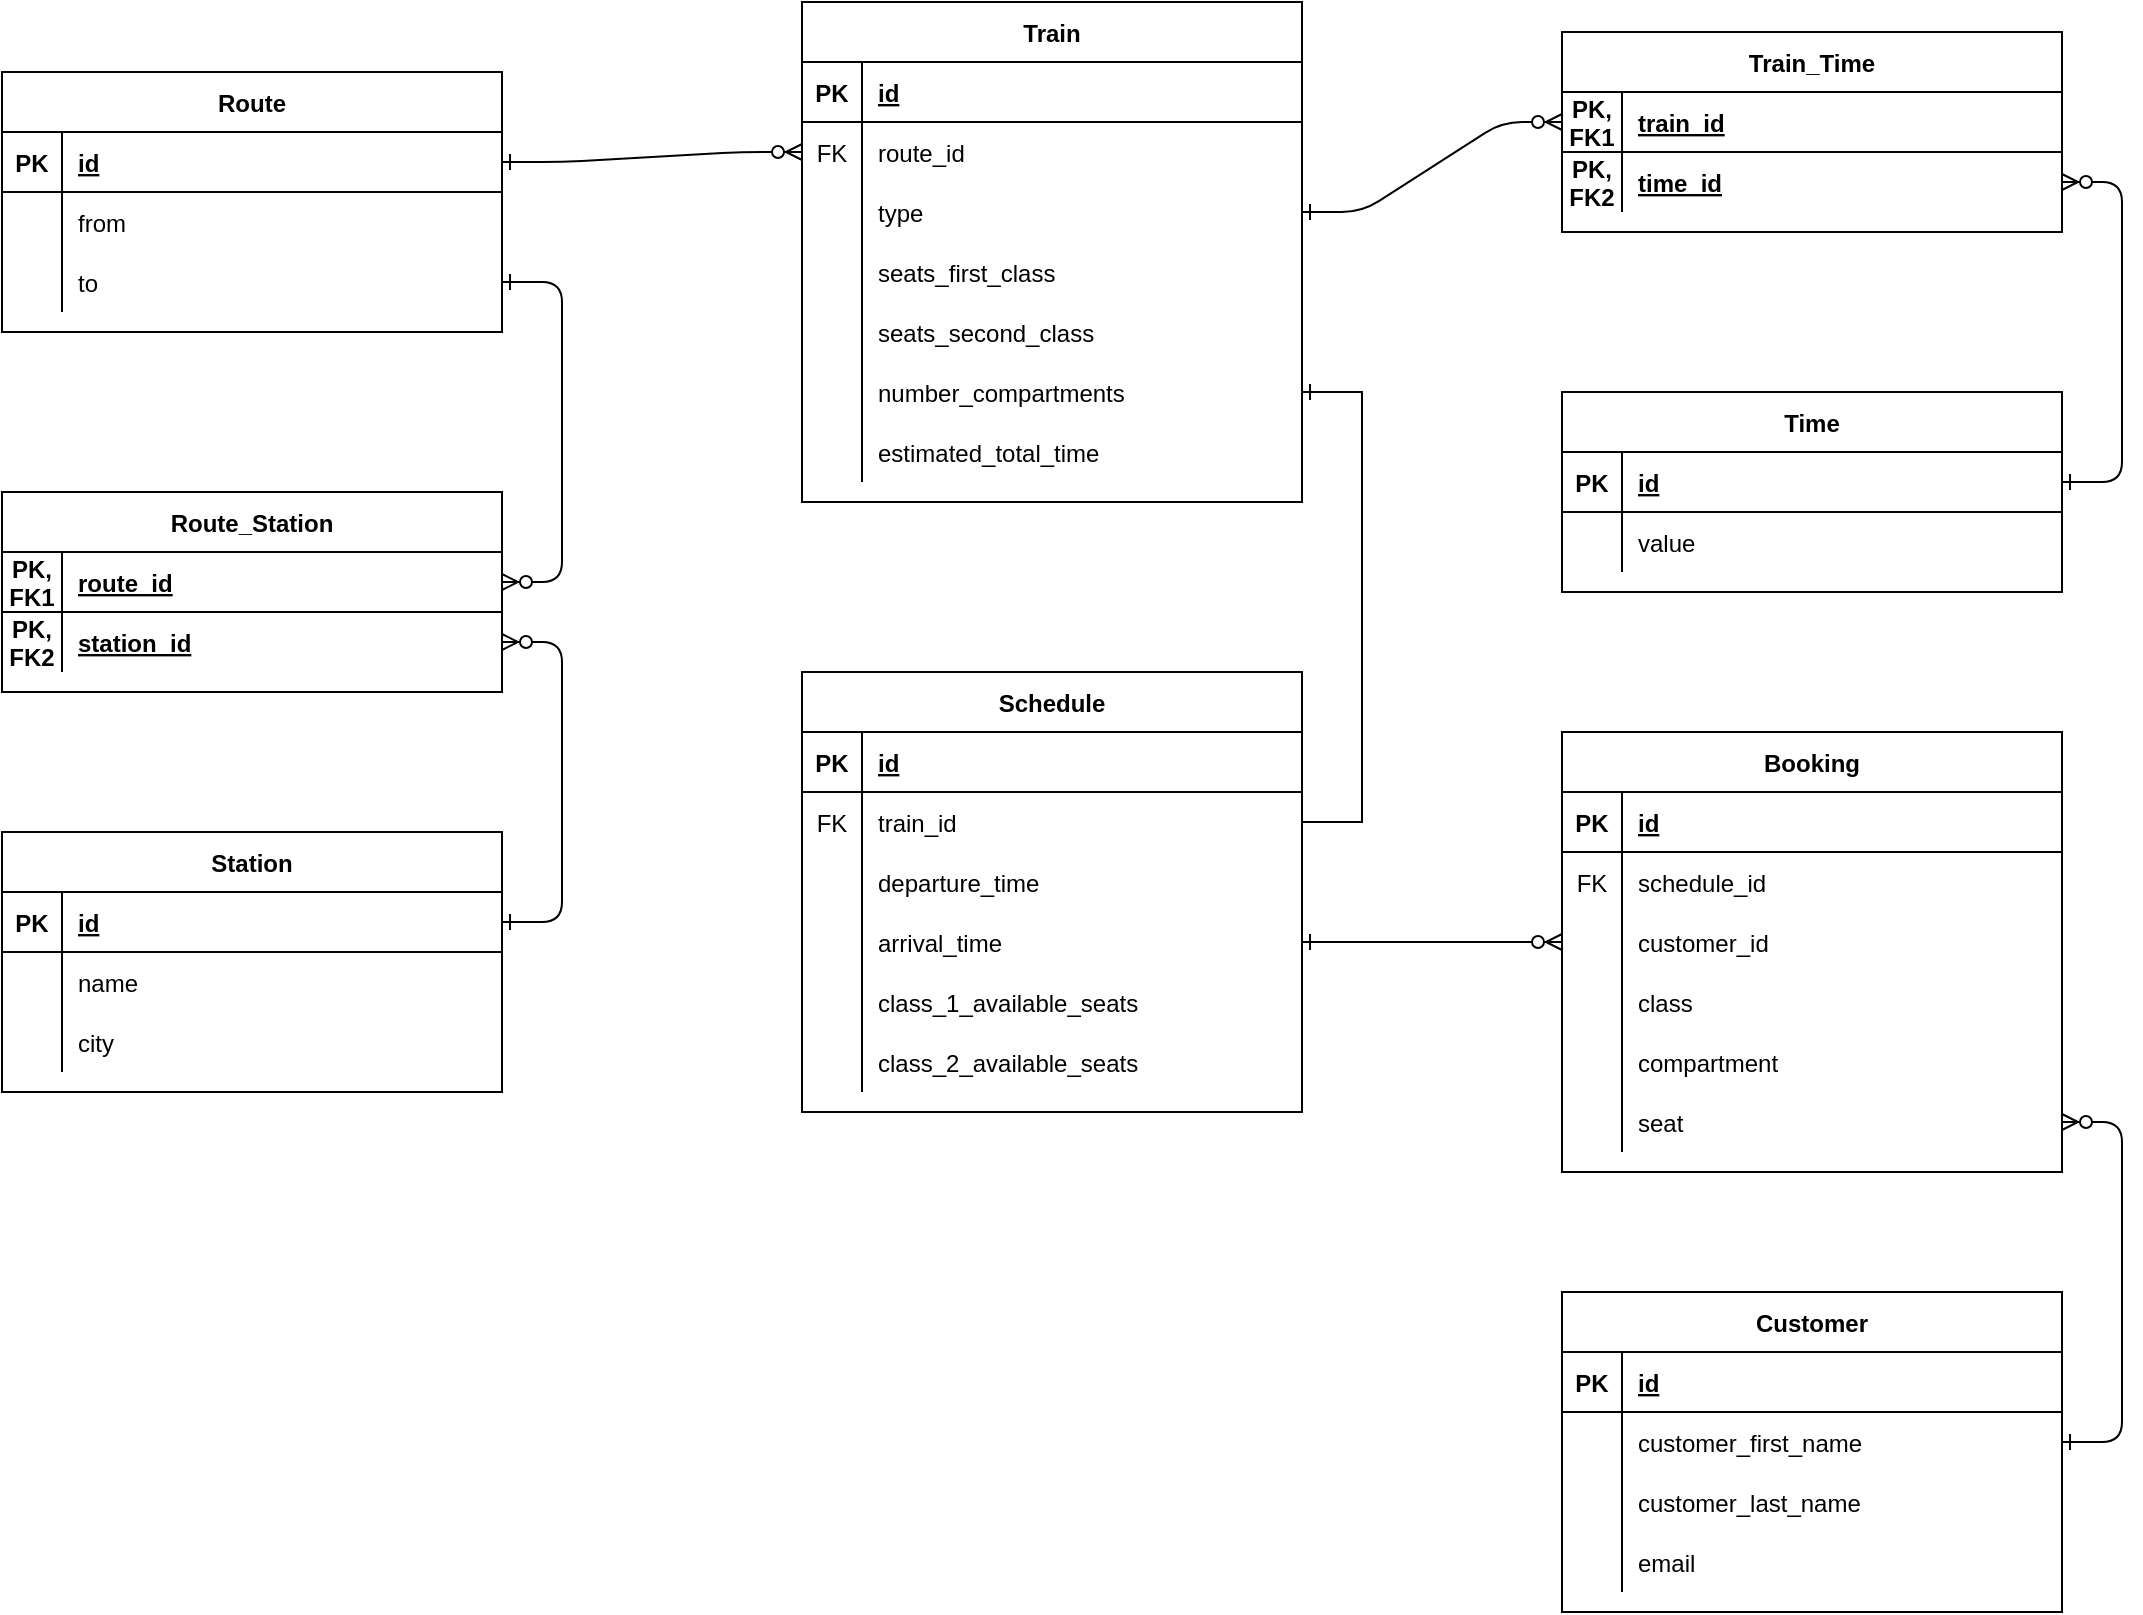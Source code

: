 <mxfile version="20.7.4" type="github">
  <diagram id="R2lEEEUBdFMjLlhIrx00" name="Page-1">
    <mxGraphModel dx="1050" dy="549" grid="1" gridSize="10" guides="1" tooltips="1" connect="1" arrows="1" fold="1" page="1" pageScale="1" pageWidth="850" pageHeight="1100" math="0" shadow="0" extFonts="Permanent Marker^https://fonts.googleapis.com/css?family=Permanent+Marker">
      <root>
        <mxCell id="0" />
        <mxCell id="1" parent="0" />
        <mxCell id="nPK6bukT2_QKHoeVYkHg-1" value="Schedule" style="shape=table;startSize=30;container=1;collapsible=1;childLayout=tableLayout;fixedRows=1;rowLines=0;fontStyle=1;align=center;resizeLast=1;" parent="1" vertex="1">
          <mxGeometry x="620" y="450" width="250" height="220" as="geometry" />
        </mxCell>
        <mxCell id="nPK6bukT2_QKHoeVYkHg-2" value="" style="shape=partialRectangle;collapsible=0;dropTarget=0;pointerEvents=0;fillColor=none;points=[[0,0.5],[1,0.5]];portConstraint=eastwest;top=0;left=0;right=0;bottom=1;" parent="nPK6bukT2_QKHoeVYkHg-1" vertex="1">
          <mxGeometry y="30" width="250" height="30" as="geometry" />
        </mxCell>
        <mxCell id="nPK6bukT2_QKHoeVYkHg-3" value="PK" style="shape=partialRectangle;overflow=hidden;connectable=0;fillColor=none;top=0;left=0;bottom=0;right=0;fontStyle=1;" parent="nPK6bukT2_QKHoeVYkHg-2" vertex="1">
          <mxGeometry width="30" height="30" as="geometry">
            <mxRectangle width="30" height="30" as="alternateBounds" />
          </mxGeometry>
        </mxCell>
        <mxCell id="nPK6bukT2_QKHoeVYkHg-4" value="id" style="shape=partialRectangle;overflow=hidden;connectable=0;fillColor=none;top=0;left=0;bottom=0;right=0;align=left;spacingLeft=6;fontStyle=5;" parent="nPK6bukT2_QKHoeVYkHg-2" vertex="1">
          <mxGeometry x="30" width="220" height="30" as="geometry">
            <mxRectangle width="220" height="30" as="alternateBounds" />
          </mxGeometry>
        </mxCell>
        <mxCell id="nPK6bukT2_QKHoeVYkHg-5" value="" style="shape=partialRectangle;collapsible=0;dropTarget=0;pointerEvents=0;fillColor=none;points=[[0,0.5],[1,0.5]];portConstraint=eastwest;top=0;left=0;right=0;bottom=0;" parent="nPK6bukT2_QKHoeVYkHg-1" vertex="1">
          <mxGeometry y="60" width="250" height="30" as="geometry" />
        </mxCell>
        <mxCell id="nPK6bukT2_QKHoeVYkHg-6" value="FK" style="shape=partialRectangle;overflow=hidden;connectable=0;fillColor=none;top=0;left=0;bottom=0;right=0;" parent="nPK6bukT2_QKHoeVYkHg-5" vertex="1">
          <mxGeometry width="30" height="30" as="geometry">
            <mxRectangle width="30" height="30" as="alternateBounds" />
          </mxGeometry>
        </mxCell>
        <mxCell id="nPK6bukT2_QKHoeVYkHg-7" value="train_id" style="shape=partialRectangle;overflow=hidden;connectable=0;fillColor=none;top=0;left=0;bottom=0;right=0;align=left;spacingLeft=6;" parent="nPK6bukT2_QKHoeVYkHg-5" vertex="1">
          <mxGeometry x="30" width="220" height="30" as="geometry">
            <mxRectangle width="220" height="30" as="alternateBounds" />
          </mxGeometry>
        </mxCell>
        <mxCell id="nPK6bukT2_QKHoeVYkHg-125" value="" style="shape=partialRectangle;collapsible=0;dropTarget=0;pointerEvents=0;fillColor=none;points=[[0,0.5],[1,0.5]];portConstraint=eastwest;top=0;left=0;right=0;bottom=0;" parent="nPK6bukT2_QKHoeVYkHg-1" vertex="1">
          <mxGeometry y="90" width="250" height="30" as="geometry" />
        </mxCell>
        <mxCell id="nPK6bukT2_QKHoeVYkHg-126" value="" style="shape=partialRectangle;overflow=hidden;connectable=0;fillColor=none;top=0;left=0;bottom=0;right=0;" parent="nPK6bukT2_QKHoeVYkHg-125" vertex="1">
          <mxGeometry width="30" height="30" as="geometry">
            <mxRectangle width="30" height="30" as="alternateBounds" />
          </mxGeometry>
        </mxCell>
        <mxCell id="nPK6bukT2_QKHoeVYkHg-127" value="departure_time" style="shape=partialRectangle;overflow=hidden;connectable=0;fillColor=none;top=0;left=0;bottom=0;right=0;align=left;spacingLeft=6;" parent="nPK6bukT2_QKHoeVYkHg-125" vertex="1">
          <mxGeometry x="30" width="220" height="30" as="geometry">
            <mxRectangle width="220" height="30" as="alternateBounds" />
          </mxGeometry>
        </mxCell>
        <mxCell id="nPK6bukT2_QKHoeVYkHg-122" value="" style="shape=partialRectangle;collapsible=0;dropTarget=0;pointerEvents=0;fillColor=none;points=[[0,0.5],[1,0.5]];portConstraint=eastwest;top=0;left=0;right=0;bottom=0;" parent="nPK6bukT2_QKHoeVYkHg-1" vertex="1">
          <mxGeometry y="120" width="250" height="30" as="geometry" />
        </mxCell>
        <mxCell id="nPK6bukT2_QKHoeVYkHg-123" value="" style="shape=partialRectangle;overflow=hidden;connectable=0;fillColor=none;top=0;left=0;bottom=0;right=0;" parent="nPK6bukT2_QKHoeVYkHg-122" vertex="1">
          <mxGeometry width="30" height="30" as="geometry">
            <mxRectangle width="30" height="30" as="alternateBounds" />
          </mxGeometry>
        </mxCell>
        <mxCell id="nPK6bukT2_QKHoeVYkHg-124" value="arrival_time" style="shape=partialRectangle;overflow=hidden;connectable=0;fillColor=none;top=0;left=0;bottom=0;right=0;align=left;spacingLeft=6;" parent="nPK6bukT2_QKHoeVYkHg-122" vertex="1">
          <mxGeometry x="30" width="220" height="30" as="geometry">
            <mxRectangle width="220" height="30" as="alternateBounds" />
          </mxGeometry>
        </mxCell>
        <mxCell id="nPK6bukT2_QKHoeVYkHg-129" value="" style="shape=partialRectangle;collapsible=0;dropTarget=0;pointerEvents=0;fillColor=none;points=[[0,0.5],[1,0.5]];portConstraint=eastwest;top=0;left=0;right=0;bottom=0;" parent="nPK6bukT2_QKHoeVYkHg-1" vertex="1">
          <mxGeometry y="150" width="250" height="30" as="geometry" />
        </mxCell>
        <mxCell id="nPK6bukT2_QKHoeVYkHg-130" value="" style="shape=partialRectangle;overflow=hidden;connectable=0;fillColor=none;top=0;left=0;bottom=0;right=0;" parent="nPK6bukT2_QKHoeVYkHg-129" vertex="1">
          <mxGeometry width="30" height="30" as="geometry">
            <mxRectangle width="30" height="30" as="alternateBounds" />
          </mxGeometry>
        </mxCell>
        <mxCell id="nPK6bukT2_QKHoeVYkHg-131" value="class_1_available_seats" style="shape=partialRectangle;overflow=hidden;connectable=0;fillColor=none;top=0;left=0;bottom=0;right=0;align=left;spacingLeft=6;" parent="nPK6bukT2_QKHoeVYkHg-129" vertex="1">
          <mxGeometry x="30" width="220" height="30" as="geometry">
            <mxRectangle width="220" height="30" as="alternateBounds" />
          </mxGeometry>
        </mxCell>
        <mxCell id="EpAUpDPQLm5lYBn9mKti-73" value="" style="shape=partialRectangle;collapsible=0;dropTarget=0;pointerEvents=0;fillColor=none;points=[[0,0.5],[1,0.5]];portConstraint=eastwest;top=0;left=0;right=0;bottom=0;" parent="nPK6bukT2_QKHoeVYkHg-1" vertex="1">
          <mxGeometry y="180" width="250" height="30" as="geometry" />
        </mxCell>
        <mxCell id="EpAUpDPQLm5lYBn9mKti-74" value="" style="shape=partialRectangle;overflow=hidden;connectable=0;fillColor=none;top=0;left=0;bottom=0;right=0;" parent="EpAUpDPQLm5lYBn9mKti-73" vertex="1">
          <mxGeometry width="30" height="30" as="geometry">
            <mxRectangle width="30" height="30" as="alternateBounds" />
          </mxGeometry>
        </mxCell>
        <mxCell id="EpAUpDPQLm5lYBn9mKti-75" value="class_2_available_seats" style="shape=partialRectangle;overflow=hidden;connectable=0;fillColor=none;top=0;left=0;bottom=0;right=0;align=left;spacingLeft=6;" parent="EpAUpDPQLm5lYBn9mKti-73" vertex="1">
          <mxGeometry x="30" width="220" height="30" as="geometry">
            <mxRectangle width="220" height="30" as="alternateBounds" />
          </mxGeometry>
        </mxCell>
        <mxCell id="nPK6bukT2_QKHoeVYkHg-21" value="Station" style="shape=table;startSize=30;container=1;collapsible=1;childLayout=tableLayout;fixedRows=1;rowLines=0;fontStyle=1;align=center;resizeLast=1;" parent="1" vertex="1">
          <mxGeometry x="220" y="530" width="250" height="130" as="geometry" />
        </mxCell>
        <mxCell id="nPK6bukT2_QKHoeVYkHg-22" value="" style="shape=partialRectangle;collapsible=0;dropTarget=0;pointerEvents=0;fillColor=none;points=[[0,0.5],[1,0.5]];portConstraint=eastwest;top=0;left=0;right=0;bottom=1;" parent="nPK6bukT2_QKHoeVYkHg-21" vertex="1">
          <mxGeometry y="30" width="250" height="30" as="geometry" />
        </mxCell>
        <mxCell id="nPK6bukT2_QKHoeVYkHg-23" value="PK" style="shape=partialRectangle;overflow=hidden;connectable=0;fillColor=none;top=0;left=0;bottom=0;right=0;fontStyle=1;" parent="nPK6bukT2_QKHoeVYkHg-22" vertex="1">
          <mxGeometry width="30" height="30" as="geometry">
            <mxRectangle width="30" height="30" as="alternateBounds" />
          </mxGeometry>
        </mxCell>
        <mxCell id="nPK6bukT2_QKHoeVYkHg-24" value="id" style="shape=partialRectangle;overflow=hidden;connectable=0;fillColor=none;top=0;left=0;bottom=0;right=0;align=left;spacingLeft=6;fontStyle=5;" parent="nPK6bukT2_QKHoeVYkHg-22" vertex="1">
          <mxGeometry x="30" width="220" height="30" as="geometry">
            <mxRectangle width="220" height="30" as="alternateBounds" />
          </mxGeometry>
        </mxCell>
        <mxCell id="nPK6bukT2_QKHoeVYkHg-25" value="" style="shape=partialRectangle;collapsible=0;dropTarget=0;pointerEvents=0;fillColor=none;points=[[0,0.5],[1,0.5]];portConstraint=eastwest;top=0;left=0;right=0;bottom=0;" parent="nPK6bukT2_QKHoeVYkHg-21" vertex="1">
          <mxGeometry y="60" width="250" height="30" as="geometry" />
        </mxCell>
        <mxCell id="nPK6bukT2_QKHoeVYkHg-26" value="" style="shape=partialRectangle;overflow=hidden;connectable=0;fillColor=none;top=0;left=0;bottom=0;right=0;" parent="nPK6bukT2_QKHoeVYkHg-25" vertex="1">
          <mxGeometry width="30" height="30" as="geometry">
            <mxRectangle width="30" height="30" as="alternateBounds" />
          </mxGeometry>
        </mxCell>
        <mxCell id="nPK6bukT2_QKHoeVYkHg-27" value="name" style="shape=partialRectangle;overflow=hidden;connectable=0;fillColor=none;top=0;left=0;bottom=0;right=0;align=left;spacingLeft=6;" parent="nPK6bukT2_QKHoeVYkHg-25" vertex="1">
          <mxGeometry x="30" width="220" height="30" as="geometry">
            <mxRectangle width="220" height="30" as="alternateBounds" />
          </mxGeometry>
        </mxCell>
        <mxCell id="nPK6bukT2_QKHoeVYkHg-106" value="" style="shape=partialRectangle;collapsible=0;dropTarget=0;pointerEvents=0;fillColor=none;points=[[0,0.5],[1,0.5]];portConstraint=eastwest;top=0;left=0;right=0;bottom=0;" parent="nPK6bukT2_QKHoeVYkHg-21" vertex="1">
          <mxGeometry y="90" width="250" height="30" as="geometry" />
        </mxCell>
        <mxCell id="nPK6bukT2_QKHoeVYkHg-107" value="" style="shape=partialRectangle;overflow=hidden;connectable=0;fillColor=none;top=0;left=0;bottom=0;right=0;" parent="nPK6bukT2_QKHoeVYkHg-106" vertex="1">
          <mxGeometry width="30" height="30" as="geometry">
            <mxRectangle width="30" height="30" as="alternateBounds" />
          </mxGeometry>
        </mxCell>
        <mxCell id="nPK6bukT2_QKHoeVYkHg-108" value="city" style="shape=partialRectangle;overflow=hidden;connectable=0;fillColor=none;top=0;left=0;bottom=0;right=0;align=left;spacingLeft=6;" parent="nPK6bukT2_QKHoeVYkHg-106" vertex="1">
          <mxGeometry x="30" width="220" height="30" as="geometry">
            <mxRectangle width="220" height="30" as="alternateBounds" />
          </mxGeometry>
        </mxCell>
        <mxCell id="nPK6bukT2_QKHoeVYkHg-35" value="Route" style="shape=table;startSize=30;container=1;collapsible=1;childLayout=tableLayout;fixedRows=1;rowLines=0;fontStyle=1;align=center;resizeLast=1;" parent="1" vertex="1">
          <mxGeometry x="220" y="150" width="250" height="130" as="geometry" />
        </mxCell>
        <mxCell id="nPK6bukT2_QKHoeVYkHg-36" value="" style="shape=partialRectangle;collapsible=0;dropTarget=0;pointerEvents=0;fillColor=none;points=[[0,0.5],[1,0.5]];portConstraint=eastwest;top=0;left=0;right=0;bottom=1;" parent="nPK6bukT2_QKHoeVYkHg-35" vertex="1">
          <mxGeometry y="30" width="250" height="30" as="geometry" />
        </mxCell>
        <mxCell id="nPK6bukT2_QKHoeVYkHg-37" value="PK" style="shape=partialRectangle;overflow=hidden;connectable=0;fillColor=none;top=0;left=0;bottom=0;right=0;fontStyle=1;" parent="nPK6bukT2_QKHoeVYkHg-36" vertex="1">
          <mxGeometry width="30" height="30" as="geometry">
            <mxRectangle width="30" height="30" as="alternateBounds" />
          </mxGeometry>
        </mxCell>
        <mxCell id="nPK6bukT2_QKHoeVYkHg-38" value="id" style="shape=partialRectangle;overflow=hidden;connectable=0;fillColor=none;top=0;left=0;bottom=0;right=0;align=left;spacingLeft=6;fontStyle=5;" parent="nPK6bukT2_QKHoeVYkHg-36" vertex="1">
          <mxGeometry x="30" width="220" height="30" as="geometry">
            <mxRectangle width="220" height="30" as="alternateBounds" />
          </mxGeometry>
        </mxCell>
        <mxCell id="nPK6bukT2_QKHoeVYkHg-39" value="" style="shape=partialRectangle;collapsible=0;dropTarget=0;pointerEvents=0;fillColor=none;points=[[0,0.5],[1,0.5]];portConstraint=eastwest;top=0;left=0;right=0;bottom=0;" parent="nPK6bukT2_QKHoeVYkHg-35" vertex="1">
          <mxGeometry y="60" width="250" height="30" as="geometry" />
        </mxCell>
        <mxCell id="nPK6bukT2_QKHoeVYkHg-40" value="" style="shape=partialRectangle;overflow=hidden;connectable=0;fillColor=none;top=0;left=0;bottom=0;right=0;" parent="nPK6bukT2_QKHoeVYkHg-39" vertex="1">
          <mxGeometry width="30" height="30" as="geometry">
            <mxRectangle width="30" height="30" as="alternateBounds" />
          </mxGeometry>
        </mxCell>
        <mxCell id="nPK6bukT2_QKHoeVYkHg-41" value="from" style="shape=partialRectangle;overflow=hidden;connectable=0;fillColor=none;top=0;left=0;bottom=0;right=0;align=left;spacingLeft=6;" parent="nPK6bukT2_QKHoeVYkHg-39" vertex="1">
          <mxGeometry x="30" width="220" height="30" as="geometry">
            <mxRectangle width="220" height="30" as="alternateBounds" />
          </mxGeometry>
        </mxCell>
        <mxCell id="nPK6bukT2_QKHoeVYkHg-71" value="" style="shape=partialRectangle;collapsible=0;dropTarget=0;pointerEvents=0;fillColor=none;points=[[0,0.5],[1,0.5]];portConstraint=eastwest;top=0;left=0;right=0;bottom=0;" parent="nPK6bukT2_QKHoeVYkHg-35" vertex="1">
          <mxGeometry y="90" width="250" height="30" as="geometry" />
        </mxCell>
        <mxCell id="nPK6bukT2_QKHoeVYkHg-72" value="" style="shape=partialRectangle;overflow=hidden;connectable=0;fillColor=none;top=0;left=0;bottom=0;right=0;" parent="nPK6bukT2_QKHoeVYkHg-71" vertex="1">
          <mxGeometry width="30" height="30" as="geometry">
            <mxRectangle width="30" height="30" as="alternateBounds" />
          </mxGeometry>
        </mxCell>
        <mxCell id="nPK6bukT2_QKHoeVYkHg-73" value="to" style="shape=partialRectangle;overflow=hidden;connectable=0;fillColor=none;top=0;left=0;bottom=0;right=0;align=left;spacingLeft=6;" parent="nPK6bukT2_QKHoeVYkHg-71" vertex="1">
          <mxGeometry x="30" width="220" height="30" as="geometry">
            <mxRectangle width="220" height="30" as="alternateBounds" />
          </mxGeometry>
        </mxCell>
        <mxCell id="nPK6bukT2_QKHoeVYkHg-49" value="" style="edgeStyle=entityRelationEdgeStyle;endArrow=ERzeroToMany;startArrow=ERone;endFill=1;startFill=0;entryX=0;entryY=0.5;entryDx=0;entryDy=0;exitX=1;exitY=0.5;exitDx=0;exitDy=0;" parent="1" source="nPK6bukT2_QKHoeVYkHg-36" target="nPK6bukT2_QKHoeVYkHg-91" edge="1">
          <mxGeometry x="-0.455" y="59" width="100" height="100" relative="1" as="geometry">
            <mxPoint x="440" y="270" as="sourcePoint" />
            <mxPoint x="600" y="205" as="targetPoint" />
            <mxPoint x="-27" y="-20" as="offset" />
          </mxGeometry>
        </mxCell>
        <mxCell id="nPK6bukT2_QKHoeVYkHg-50" value="" style="edgeStyle=entityRelationEdgeStyle;endArrow=ERzeroToMany;startArrow=ERone;endFill=1;startFill=0;entryX=1;entryY=0.5;entryDx=0;entryDy=0;exitX=1;exitY=0.5;exitDx=0;exitDy=0;" parent="1" source="nPK6bukT2_QKHoeVYkHg-71" target="nPK6bukT2_QKHoeVYkHg-52" edge="1">
          <mxGeometry x="-0.455" y="59" width="100" height="100" relative="1" as="geometry">
            <mxPoint x="530" y="270" as="sourcePoint" />
            <mxPoint x="510" y="340" as="targetPoint" />
            <mxPoint x="-27" y="-20" as="offset" />
          </mxGeometry>
        </mxCell>
        <mxCell id="nPK6bukT2_QKHoeVYkHg-51" value="Route_Station" style="shape=table;startSize=30;container=1;collapsible=1;childLayout=tableLayout;fixedRows=1;rowLines=0;fontStyle=1;align=center;resizeLast=1;" parent="1" vertex="1">
          <mxGeometry x="220" y="360" width="250" height="100" as="geometry" />
        </mxCell>
        <mxCell id="nPK6bukT2_QKHoeVYkHg-52" value="" style="shape=partialRectangle;collapsible=0;dropTarget=0;pointerEvents=0;fillColor=none;points=[[0,0.5],[1,0.5]];portConstraint=eastwest;top=0;left=0;right=0;bottom=1;" parent="nPK6bukT2_QKHoeVYkHg-51" vertex="1">
          <mxGeometry y="30" width="250" height="30" as="geometry" />
        </mxCell>
        <mxCell id="nPK6bukT2_QKHoeVYkHg-53" value="PK,&#xa;FK1" style="shape=partialRectangle;overflow=hidden;connectable=0;fillColor=none;top=0;left=0;bottom=0;right=0;fontStyle=1;" parent="nPK6bukT2_QKHoeVYkHg-52" vertex="1">
          <mxGeometry width="30" height="30" as="geometry">
            <mxRectangle width="30" height="30" as="alternateBounds" />
          </mxGeometry>
        </mxCell>
        <mxCell id="nPK6bukT2_QKHoeVYkHg-54" value="route_id" style="shape=partialRectangle;overflow=hidden;connectable=0;fillColor=none;top=0;left=0;bottom=0;right=0;align=left;spacingLeft=6;fontStyle=5;" parent="nPK6bukT2_QKHoeVYkHg-52" vertex="1">
          <mxGeometry x="30" width="220" height="30" as="geometry">
            <mxRectangle width="220" height="30" as="alternateBounds" />
          </mxGeometry>
        </mxCell>
        <mxCell id="nPK6bukT2_QKHoeVYkHg-55" value="" style="shape=partialRectangle;collapsible=0;dropTarget=0;pointerEvents=0;fillColor=none;points=[[0,0.5],[1,0.5]];portConstraint=eastwest;top=0;left=0;right=0;bottom=0;" parent="nPK6bukT2_QKHoeVYkHg-51" vertex="1">
          <mxGeometry y="60" width="250" height="30" as="geometry" />
        </mxCell>
        <mxCell id="nPK6bukT2_QKHoeVYkHg-56" value="PK,&#xa;FK2" style="shape=partialRectangle;overflow=hidden;connectable=0;fillColor=none;top=0;left=0;bottom=0;right=0;fontStyle=1" parent="nPK6bukT2_QKHoeVYkHg-55" vertex="1">
          <mxGeometry width="30" height="30" as="geometry">
            <mxRectangle width="30" height="30" as="alternateBounds" />
          </mxGeometry>
        </mxCell>
        <mxCell id="nPK6bukT2_QKHoeVYkHg-57" value="station_id" style="shape=partialRectangle;overflow=hidden;connectable=0;fillColor=none;top=0;left=0;bottom=0;right=0;align=left;spacingLeft=6;fontStyle=5" parent="nPK6bukT2_QKHoeVYkHg-55" vertex="1">
          <mxGeometry x="30" width="220" height="30" as="geometry">
            <mxRectangle width="220" height="30" as="alternateBounds" />
          </mxGeometry>
        </mxCell>
        <mxCell id="nPK6bukT2_QKHoeVYkHg-59" value="" style="edgeStyle=entityRelationEdgeStyle;endArrow=ERzeroToMany;startArrow=ERone;endFill=1;startFill=0;exitX=1;exitY=0.5;exitDx=0;exitDy=0;entryX=1;entryY=0.5;entryDx=0;entryDy=0;" parent="1" source="nPK6bukT2_QKHoeVYkHg-22" target="nPK6bukT2_QKHoeVYkHg-55" edge="1">
          <mxGeometry x="-0.455" y="59" width="100" height="100" relative="1" as="geometry">
            <mxPoint x="480" y="245" as="sourcePoint" />
            <mxPoint x="480" y="415" as="targetPoint" />
            <mxPoint x="-27" y="-20" as="offset" />
          </mxGeometry>
        </mxCell>
        <mxCell id="nPK6bukT2_QKHoeVYkHg-62" value="Booking" style="shape=table;startSize=30;container=1;collapsible=1;childLayout=tableLayout;fixedRows=1;rowLines=0;fontStyle=1;align=center;resizeLast=1;" parent="1" vertex="1">
          <mxGeometry x="1000" y="480" width="250" height="220" as="geometry" />
        </mxCell>
        <mxCell id="nPK6bukT2_QKHoeVYkHg-63" value="" style="shape=partialRectangle;collapsible=0;dropTarget=0;pointerEvents=0;fillColor=none;points=[[0,0.5],[1,0.5]];portConstraint=eastwest;top=0;left=0;right=0;bottom=1;" parent="nPK6bukT2_QKHoeVYkHg-62" vertex="1">
          <mxGeometry y="30" width="250" height="30" as="geometry" />
        </mxCell>
        <mxCell id="nPK6bukT2_QKHoeVYkHg-64" value="PK" style="shape=partialRectangle;overflow=hidden;connectable=0;fillColor=none;top=0;left=0;bottom=0;right=0;fontStyle=1;" parent="nPK6bukT2_QKHoeVYkHg-63" vertex="1">
          <mxGeometry width="30" height="30" as="geometry">
            <mxRectangle width="30" height="30" as="alternateBounds" />
          </mxGeometry>
        </mxCell>
        <mxCell id="nPK6bukT2_QKHoeVYkHg-65" value="id" style="shape=partialRectangle;overflow=hidden;connectable=0;fillColor=none;top=0;left=0;bottom=0;right=0;align=left;spacingLeft=6;fontStyle=5;" parent="nPK6bukT2_QKHoeVYkHg-63" vertex="1">
          <mxGeometry x="30" width="220" height="30" as="geometry">
            <mxRectangle width="220" height="30" as="alternateBounds" />
          </mxGeometry>
        </mxCell>
        <mxCell id="nPK6bukT2_QKHoeVYkHg-66" value="" style="shape=partialRectangle;collapsible=0;dropTarget=0;pointerEvents=0;fillColor=none;points=[[0,0.5],[1,0.5]];portConstraint=eastwest;top=0;left=0;right=0;bottom=0;" parent="nPK6bukT2_QKHoeVYkHg-62" vertex="1">
          <mxGeometry y="60" width="250" height="30" as="geometry" />
        </mxCell>
        <mxCell id="nPK6bukT2_QKHoeVYkHg-67" value="FK" style="shape=partialRectangle;overflow=hidden;connectable=0;fillColor=none;top=0;left=0;bottom=0;right=0;" parent="nPK6bukT2_QKHoeVYkHg-66" vertex="1">
          <mxGeometry width="30" height="30" as="geometry">
            <mxRectangle width="30" height="30" as="alternateBounds" />
          </mxGeometry>
        </mxCell>
        <mxCell id="nPK6bukT2_QKHoeVYkHg-68" value="schedule_id" style="shape=partialRectangle;overflow=hidden;connectable=0;fillColor=none;top=0;left=0;bottom=0;right=0;align=left;spacingLeft=6;" parent="nPK6bukT2_QKHoeVYkHg-66" vertex="1">
          <mxGeometry x="30" width="220" height="30" as="geometry">
            <mxRectangle width="220" height="30" as="alternateBounds" />
          </mxGeometry>
        </mxCell>
        <mxCell id="EpAUpDPQLm5lYBn9mKti-7" value="" style="shape=partialRectangle;collapsible=0;dropTarget=0;pointerEvents=0;fillColor=none;points=[[0,0.5],[1,0.5]];portConstraint=eastwest;top=0;left=0;right=0;bottom=0;" parent="nPK6bukT2_QKHoeVYkHg-62" vertex="1">
          <mxGeometry y="90" width="250" height="30" as="geometry" />
        </mxCell>
        <mxCell id="EpAUpDPQLm5lYBn9mKti-8" value="" style="shape=partialRectangle;overflow=hidden;connectable=0;fillColor=none;top=0;left=0;bottom=0;right=0;" parent="EpAUpDPQLm5lYBn9mKti-7" vertex="1">
          <mxGeometry width="30" height="30" as="geometry">
            <mxRectangle width="30" height="30" as="alternateBounds" />
          </mxGeometry>
        </mxCell>
        <mxCell id="EpAUpDPQLm5lYBn9mKti-9" value="customer_id" style="shape=partialRectangle;overflow=hidden;connectable=0;fillColor=none;top=0;left=0;bottom=0;right=0;align=left;spacingLeft=6;" parent="EpAUpDPQLm5lYBn9mKti-7" vertex="1">
          <mxGeometry x="30" width="220" height="30" as="geometry">
            <mxRectangle width="220" height="30" as="alternateBounds" />
          </mxGeometry>
        </mxCell>
        <mxCell id="EpAUpDPQLm5lYBn9mKti-99" value="" style="shape=partialRectangle;collapsible=0;dropTarget=0;pointerEvents=0;fillColor=none;points=[[0,0.5],[1,0.5]];portConstraint=eastwest;top=0;left=0;right=0;bottom=0;" parent="nPK6bukT2_QKHoeVYkHg-62" vertex="1">
          <mxGeometry y="120" width="250" height="30" as="geometry" />
        </mxCell>
        <mxCell id="EpAUpDPQLm5lYBn9mKti-100" value="" style="shape=partialRectangle;overflow=hidden;connectable=0;fillColor=none;top=0;left=0;bottom=0;right=0;" parent="EpAUpDPQLm5lYBn9mKti-99" vertex="1">
          <mxGeometry width="30" height="30" as="geometry">
            <mxRectangle width="30" height="30" as="alternateBounds" />
          </mxGeometry>
        </mxCell>
        <mxCell id="EpAUpDPQLm5lYBn9mKti-101" value="class" style="shape=partialRectangle;overflow=hidden;connectable=0;fillColor=none;top=0;left=0;bottom=0;right=0;align=left;spacingLeft=6;" parent="EpAUpDPQLm5lYBn9mKti-99" vertex="1">
          <mxGeometry x="30" width="220" height="30" as="geometry">
            <mxRectangle width="220" height="30" as="alternateBounds" />
          </mxGeometry>
        </mxCell>
        <mxCell id="EpAUpDPQLm5lYBn9mKti-14" value="" style="shape=partialRectangle;collapsible=0;dropTarget=0;pointerEvents=0;fillColor=none;points=[[0,0.5],[1,0.5]];portConstraint=eastwest;top=0;left=0;right=0;bottom=0;" parent="nPK6bukT2_QKHoeVYkHg-62" vertex="1">
          <mxGeometry y="150" width="250" height="30" as="geometry" />
        </mxCell>
        <mxCell id="EpAUpDPQLm5lYBn9mKti-15" value="" style="shape=partialRectangle;overflow=hidden;connectable=0;fillColor=none;top=0;left=0;bottom=0;right=0;" parent="EpAUpDPQLm5lYBn9mKti-14" vertex="1">
          <mxGeometry width="30" height="30" as="geometry">
            <mxRectangle width="30" height="30" as="alternateBounds" />
          </mxGeometry>
        </mxCell>
        <mxCell id="EpAUpDPQLm5lYBn9mKti-16" value="compartment" style="shape=partialRectangle;overflow=hidden;connectable=0;fillColor=none;top=0;left=0;bottom=0;right=0;align=left;spacingLeft=6;" parent="EpAUpDPQLm5lYBn9mKti-14" vertex="1">
          <mxGeometry x="30" width="220" height="30" as="geometry">
            <mxRectangle width="220" height="30" as="alternateBounds" />
          </mxGeometry>
        </mxCell>
        <mxCell id="EpAUpDPQLm5lYBn9mKti-10" value="" style="shape=partialRectangle;collapsible=0;dropTarget=0;pointerEvents=0;fillColor=none;points=[[0,0.5],[1,0.5]];portConstraint=eastwest;top=0;left=0;right=0;bottom=0;" parent="nPK6bukT2_QKHoeVYkHg-62" vertex="1">
          <mxGeometry y="180" width="250" height="30" as="geometry" />
        </mxCell>
        <mxCell id="EpAUpDPQLm5lYBn9mKti-11" value="" style="shape=partialRectangle;overflow=hidden;connectable=0;fillColor=none;top=0;left=0;bottom=0;right=0;" parent="EpAUpDPQLm5lYBn9mKti-10" vertex="1">
          <mxGeometry width="30" height="30" as="geometry">
            <mxRectangle width="30" height="30" as="alternateBounds" />
          </mxGeometry>
        </mxCell>
        <mxCell id="EpAUpDPQLm5lYBn9mKti-12" value="seat" style="shape=partialRectangle;overflow=hidden;connectable=0;fillColor=none;top=0;left=0;bottom=0;right=0;align=left;spacingLeft=6;" parent="EpAUpDPQLm5lYBn9mKti-10" vertex="1">
          <mxGeometry x="30" width="220" height="30" as="geometry">
            <mxRectangle width="220" height="30" as="alternateBounds" />
          </mxGeometry>
        </mxCell>
        <mxCell id="nPK6bukT2_QKHoeVYkHg-70" value="" style="edgeStyle=entityRelationEdgeStyle;fontSize=12;html=1;endArrow=ERone;endFill=1;rounded=0;entryX=1;entryY=0.5;entryDx=0;entryDy=0;exitX=1;exitY=0.5;exitDx=0;exitDy=0;" parent="1" source="nPK6bukT2_QKHoeVYkHg-5" target="nPK6bukT2_QKHoeVYkHg-103" edge="1">
          <mxGeometry width="100" height="100" relative="1" as="geometry">
            <mxPoint x="970" y="930" as="sourcePoint" />
            <mxPoint x="1025" y="865" as="targetPoint" />
          </mxGeometry>
        </mxCell>
        <mxCell id="nPK6bukT2_QKHoeVYkHg-87" value="Train" style="shape=table;startSize=30;container=1;collapsible=1;childLayout=tableLayout;fixedRows=1;rowLines=0;fontStyle=1;align=center;resizeLast=1;" parent="1" vertex="1">
          <mxGeometry x="620" y="115" width="250" height="250" as="geometry" />
        </mxCell>
        <mxCell id="nPK6bukT2_QKHoeVYkHg-88" value="" style="shape=partialRectangle;collapsible=0;dropTarget=0;pointerEvents=0;fillColor=none;points=[[0,0.5],[1,0.5]];portConstraint=eastwest;top=0;left=0;right=0;bottom=1;" parent="nPK6bukT2_QKHoeVYkHg-87" vertex="1">
          <mxGeometry y="30" width="250" height="30" as="geometry" />
        </mxCell>
        <mxCell id="nPK6bukT2_QKHoeVYkHg-89" value="PK" style="shape=partialRectangle;overflow=hidden;connectable=0;fillColor=none;top=0;left=0;bottom=0;right=0;fontStyle=1;" parent="nPK6bukT2_QKHoeVYkHg-88" vertex="1">
          <mxGeometry width="30" height="30" as="geometry">
            <mxRectangle width="30" height="30" as="alternateBounds" />
          </mxGeometry>
        </mxCell>
        <mxCell id="nPK6bukT2_QKHoeVYkHg-90" value="id" style="shape=partialRectangle;overflow=hidden;connectable=0;fillColor=none;top=0;left=0;bottom=0;right=0;align=left;spacingLeft=6;fontStyle=5;" parent="nPK6bukT2_QKHoeVYkHg-88" vertex="1">
          <mxGeometry x="30" width="220" height="30" as="geometry">
            <mxRectangle width="220" height="30" as="alternateBounds" />
          </mxGeometry>
        </mxCell>
        <mxCell id="nPK6bukT2_QKHoeVYkHg-91" value="" style="shape=partialRectangle;collapsible=0;dropTarget=0;pointerEvents=0;fillColor=none;points=[[0,0.5],[1,0.5]];portConstraint=eastwest;top=0;left=0;right=0;bottom=0;" parent="nPK6bukT2_QKHoeVYkHg-87" vertex="1">
          <mxGeometry y="60" width="250" height="30" as="geometry" />
        </mxCell>
        <mxCell id="nPK6bukT2_QKHoeVYkHg-92" value="FK" style="shape=partialRectangle;overflow=hidden;connectable=0;fillColor=none;top=0;left=0;bottom=0;right=0;" parent="nPK6bukT2_QKHoeVYkHg-91" vertex="1">
          <mxGeometry width="30" height="30" as="geometry">
            <mxRectangle width="30" height="30" as="alternateBounds" />
          </mxGeometry>
        </mxCell>
        <mxCell id="nPK6bukT2_QKHoeVYkHg-93" value="route_id" style="shape=partialRectangle;overflow=hidden;connectable=0;fillColor=none;top=0;left=0;bottom=0;right=0;align=left;spacingLeft=6;" parent="nPK6bukT2_QKHoeVYkHg-91" vertex="1">
          <mxGeometry x="30" width="220" height="30" as="geometry">
            <mxRectangle width="220" height="30" as="alternateBounds" />
          </mxGeometry>
        </mxCell>
        <mxCell id="nPK6bukT2_QKHoeVYkHg-109" value="" style="shape=partialRectangle;collapsible=0;dropTarget=0;pointerEvents=0;fillColor=none;points=[[0,0.5],[1,0.5]];portConstraint=eastwest;top=0;left=0;right=0;bottom=0;" parent="nPK6bukT2_QKHoeVYkHg-87" vertex="1">
          <mxGeometry y="90" width="250" height="30" as="geometry" />
        </mxCell>
        <mxCell id="nPK6bukT2_QKHoeVYkHg-110" value="" style="shape=partialRectangle;overflow=hidden;connectable=0;fillColor=none;top=0;left=0;bottom=0;right=0;" parent="nPK6bukT2_QKHoeVYkHg-109" vertex="1">
          <mxGeometry width="30" height="30" as="geometry">
            <mxRectangle width="30" height="30" as="alternateBounds" />
          </mxGeometry>
        </mxCell>
        <mxCell id="nPK6bukT2_QKHoeVYkHg-111" value="type" style="shape=partialRectangle;overflow=hidden;connectable=0;fillColor=none;top=0;left=0;bottom=0;right=0;align=left;spacingLeft=6;" parent="nPK6bukT2_QKHoeVYkHg-109" vertex="1">
          <mxGeometry x="30" width="220" height="30" as="geometry">
            <mxRectangle width="220" height="30" as="alternateBounds" />
          </mxGeometry>
        </mxCell>
        <mxCell id="nPK6bukT2_QKHoeVYkHg-97" value="" style="shape=partialRectangle;collapsible=0;dropTarget=0;pointerEvents=0;fillColor=none;points=[[0,0.5],[1,0.5]];portConstraint=eastwest;top=0;left=0;right=0;bottom=0;" parent="nPK6bukT2_QKHoeVYkHg-87" vertex="1">
          <mxGeometry y="120" width="250" height="30" as="geometry" />
        </mxCell>
        <mxCell id="nPK6bukT2_QKHoeVYkHg-98" value="" style="shape=partialRectangle;overflow=hidden;connectable=0;fillColor=none;top=0;left=0;bottom=0;right=0;" parent="nPK6bukT2_QKHoeVYkHg-97" vertex="1">
          <mxGeometry width="30" height="30" as="geometry">
            <mxRectangle width="30" height="30" as="alternateBounds" />
          </mxGeometry>
        </mxCell>
        <mxCell id="nPK6bukT2_QKHoeVYkHg-99" value="seats_first_class" style="shape=partialRectangle;overflow=hidden;connectable=0;fillColor=none;top=0;left=0;bottom=0;right=0;align=left;spacingLeft=6;" parent="nPK6bukT2_QKHoeVYkHg-97" vertex="1">
          <mxGeometry x="30" width="220" height="30" as="geometry">
            <mxRectangle width="220" height="30" as="alternateBounds" />
          </mxGeometry>
        </mxCell>
        <mxCell id="nPK6bukT2_QKHoeVYkHg-100" value="" style="shape=partialRectangle;collapsible=0;dropTarget=0;pointerEvents=0;fillColor=none;points=[[0,0.5],[1,0.5]];portConstraint=eastwest;top=0;left=0;right=0;bottom=0;" parent="nPK6bukT2_QKHoeVYkHg-87" vertex="1">
          <mxGeometry y="150" width="250" height="30" as="geometry" />
        </mxCell>
        <mxCell id="nPK6bukT2_QKHoeVYkHg-101" value="" style="shape=partialRectangle;overflow=hidden;connectable=0;fillColor=none;top=0;left=0;bottom=0;right=0;" parent="nPK6bukT2_QKHoeVYkHg-100" vertex="1">
          <mxGeometry width="30" height="30" as="geometry">
            <mxRectangle width="30" height="30" as="alternateBounds" />
          </mxGeometry>
        </mxCell>
        <mxCell id="nPK6bukT2_QKHoeVYkHg-102" value="seats_second_class" style="shape=partialRectangle;overflow=hidden;connectable=0;fillColor=none;top=0;left=0;bottom=0;right=0;align=left;spacingLeft=6;" parent="nPK6bukT2_QKHoeVYkHg-100" vertex="1">
          <mxGeometry x="30" width="220" height="30" as="geometry">
            <mxRectangle width="220" height="30" as="alternateBounds" />
          </mxGeometry>
        </mxCell>
        <mxCell id="nPK6bukT2_QKHoeVYkHg-103" value="" style="shape=partialRectangle;collapsible=0;dropTarget=0;pointerEvents=0;fillColor=none;points=[[0,0.5],[1,0.5]];portConstraint=eastwest;top=0;left=0;right=0;bottom=0;" parent="nPK6bukT2_QKHoeVYkHg-87" vertex="1">
          <mxGeometry y="180" width="250" height="30" as="geometry" />
        </mxCell>
        <mxCell id="nPK6bukT2_QKHoeVYkHg-104" value="" style="shape=partialRectangle;overflow=hidden;connectable=0;fillColor=none;top=0;left=0;bottom=0;right=0;" parent="nPK6bukT2_QKHoeVYkHg-103" vertex="1">
          <mxGeometry width="30" height="30" as="geometry">
            <mxRectangle width="30" height="30" as="alternateBounds" />
          </mxGeometry>
        </mxCell>
        <mxCell id="nPK6bukT2_QKHoeVYkHg-105" value="number_compartments" style="shape=partialRectangle;overflow=hidden;connectable=0;fillColor=none;top=0;left=0;bottom=0;right=0;align=left;spacingLeft=6;" parent="nPK6bukT2_QKHoeVYkHg-103" vertex="1">
          <mxGeometry x="30" width="220" height="30" as="geometry">
            <mxRectangle width="220" height="30" as="alternateBounds" />
          </mxGeometry>
        </mxCell>
        <mxCell id="nPK6bukT2_QKHoeVYkHg-112" value="" style="shape=partialRectangle;collapsible=0;dropTarget=0;pointerEvents=0;fillColor=none;points=[[0,0.5],[1,0.5]];portConstraint=eastwest;top=0;left=0;right=0;bottom=0;" parent="nPK6bukT2_QKHoeVYkHg-87" vertex="1">
          <mxGeometry y="210" width="250" height="30" as="geometry" />
        </mxCell>
        <mxCell id="nPK6bukT2_QKHoeVYkHg-113" value="" style="shape=partialRectangle;overflow=hidden;connectable=0;fillColor=none;top=0;left=0;bottom=0;right=0;" parent="nPK6bukT2_QKHoeVYkHg-112" vertex="1">
          <mxGeometry width="30" height="30" as="geometry">
            <mxRectangle width="30" height="30" as="alternateBounds" />
          </mxGeometry>
        </mxCell>
        <mxCell id="nPK6bukT2_QKHoeVYkHg-114" value="estimated_total_time" style="shape=partialRectangle;overflow=hidden;connectable=0;fillColor=none;top=0;left=0;bottom=0;right=0;align=left;spacingLeft=6;" parent="nPK6bukT2_QKHoeVYkHg-112" vertex="1">
          <mxGeometry x="30" width="220" height="30" as="geometry">
            <mxRectangle width="220" height="30" as="alternateBounds" />
          </mxGeometry>
        </mxCell>
        <mxCell id="EpAUpDPQLm5lYBn9mKti-13" value="" style="edgeStyle=entityRelationEdgeStyle;endArrow=ERzeroToMany;startArrow=ERone;endFill=1;startFill=0;exitX=1;exitY=0.5;exitDx=0;exitDy=0;entryX=0;entryY=0.5;entryDx=0;entryDy=0;" parent="1" source="nPK6bukT2_QKHoeVYkHg-122" target="EpAUpDPQLm5lYBn9mKti-7" edge="1">
          <mxGeometry x="-0.455" y="59" width="100" height="100" relative="1" as="geometry">
            <mxPoint x="1020" y="565" as="sourcePoint" />
            <mxPoint x="880" y="595" as="targetPoint" />
            <mxPoint x="-27" y="-20" as="offset" />
          </mxGeometry>
        </mxCell>
        <mxCell id="EpAUpDPQLm5lYBn9mKti-44" value="Time" style="shape=table;startSize=30;container=1;collapsible=1;childLayout=tableLayout;fixedRows=1;rowLines=0;fontStyle=1;align=center;resizeLast=1;" parent="1" vertex="1">
          <mxGeometry x="1000" y="310" width="250" height="100" as="geometry" />
        </mxCell>
        <mxCell id="EpAUpDPQLm5lYBn9mKti-45" value="" style="shape=partialRectangle;collapsible=0;dropTarget=0;pointerEvents=0;fillColor=none;points=[[0,0.5],[1,0.5]];portConstraint=eastwest;top=0;left=0;right=0;bottom=1;" parent="EpAUpDPQLm5lYBn9mKti-44" vertex="1">
          <mxGeometry y="30" width="250" height="30" as="geometry" />
        </mxCell>
        <mxCell id="EpAUpDPQLm5lYBn9mKti-46" value="PK" style="shape=partialRectangle;overflow=hidden;connectable=0;fillColor=none;top=0;left=0;bottom=0;right=0;fontStyle=1;" parent="EpAUpDPQLm5lYBn9mKti-45" vertex="1">
          <mxGeometry width="30" height="30" as="geometry">
            <mxRectangle width="30" height="30" as="alternateBounds" />
          </mxGeometry>
        </mxCell>
        <mxCell id="EpAUpDPQLm5lYBn9mKti-47" value="id" style="shape=partialRectangle;overflow=hidden;connectable=0;fillColor=none;top=0;left=0;bottom=0;right=0;align=left;spacingLeft=6;fontStyle=5;" parent="EpAUpDPQLm5lYBn9mKti-45" vertex="1">
          <mxGeometry x="30" width="220" height="30" as="geometry">
            <mxRectangle width="220" height="30" as="alternateBounds" />
          </mxGeometry>
        </mxCell>
        <mxCell id="EpAUpDPQLm5lYBn9mKti-48" value="" style="shape=partialRectangle;collapsible=0;dropTarget=0;pointerEvents=0;fillColor=none;points=[[0,0.5],[1,0.5]];portConstraint=eastwest;top=0;left=0;right=0;bottom=0;" parent="EpAUpDPQLm5lYBn9mKti-44" vertex="1">
          <mxGeometry y="60" width="250" height="30" as="geometry" />
        </mxCell>
        <mxCell id="EpAUpDPQLm5lYBn9mKti-49" value="" style="shape=partialRectangle;overflow=hidden;connectable=0;fillColor=none;top=0;left=0;bottom=0;right=0;" parent="EpAUpDPQLm5lYBn9mKti-48" vertex="1">
          <mxGeometry width="30" height="30" as="geometry">
            <mxRectangle width="30" height="30" as="alternateBounds" />
          </mxGeometry>
        </mxCell>
        <mxCell id="EpAUpDPQLm5lYBn9mKti-50" value="value" style="shape=partialRectangle;overflow=hidden;connectable=0;fillColor=none;top=0;left=0;bottom=0;right=0;align=left;spacingLeft=6;" parent="EpAUpDPQLm5lYBn9mKti-48" vertex="1">
          <mxGeometry x="30" width="220" height="30" as="geometry">
            <mxRectangle width="220" height="30" as="alternateBounds" />
          </mxGeometry>
        </mxCell>
        <mxCell id="EpAUpDPQLm5lYBn9mKti-54" value="Train_Time" style="shape=table;startSize=30;container=1;collapsible=1;childLayout=tableLayout;fixedRows=1;rowLines=0;fontStyle=1;align=center;resizeLast=1;" parent="1" vertex="1">
          <mxGeometry x="1000" y="130" width="250" height="100" as="geometry" />
        </mxCell>
        <mxCell id="EpAUpDPQLm5lYBn9mKti-55" value="" style="shape=partialRectangle;collapsible=0;dropTarget=0;pointerEvents=0;fillColor=none;points=[[0,0.5],[1,0.5]];portConstraint=eastwest;top=0;left=0;right=0;bottom=1;" parent="EpAUpDPQLm5lYBn9mKti-54" vertex="1">
          <mxGeometry y="30" width="250" height="30" as="geometry" />
        </mxCell>
        <mxCell id="EpAUpDPQLm5lYBn9mKti-56" value="PK,&#xa;FK1" style="shape=partialRectangle;overflow=hidden;connectable=0;fillColor=none;top=0;left=0;bottom=0;right=0;fontStyle=1;" parent="EpAUpDPQLm5lYBn9mKti-55" vertex="1">
          <mxGeometry width="30" height="30" as="geometry">
            <mxRectangle width="30" height="30" as="alternateBounds" />
          </mxGeometry>
        </mxCell>
        <mxCell id="EpAUpDPQLm5lYBn9mKti-57" value="train_id" style="shape=partialRectangle;overflow=hidden;connectable=0;fillColor=none;top=0;left=0;bottom=0;right=0;align=left;spacingLeft=6;fontStyle=5;" parent="EpAUpDPQLm5lYBn9mKti-55" vertex="1">
          <mxGeometry x="30" width="220" height="30" as="geometry">
            <mxRectangle width="220" height="30" as="alternateBounds" />
          </mxGeometry>
        </mxCell>
        <mxCell id="EpAUpDPQLm5lYBn9mKti-58" value="" style="shape=partialRectangle;collapsible=0;dropTarget=0;pointerEvents=0;fillColor=none;points=[[0,0.5],[1,0.5]];portConstraint=eastwest;top=0;left=0;right=0;bottom=0;" parent="EpAUpDPQLm5lYBn9mKti-54" vertex="1">
          <mxGeometry y="60" width="250" height="30" as="geometry" />
        </mxCell>
        <mxCell id="EpAUpDPQLm5lYBn9mKti-59" value="PK,&#xa;FK2" style="shape=partialRectangle;overflow=hidden;connectable=0;fillColor=none;top=0;left=0;bottom=0;right=0;fontStyle=1" parent="EpAUpDPQLm5lYBn9mKti-58" vertex="1">
          <mxGeometry width="30" height="30" as="geometry">
            <mxRectangle width="30" height="30" as="alternateBounds" />
          </mxGeometry>
        </mxCell>
        <mxCell id="EpAUpDPQLm5lYBn9mKti-60" value="time_id" style="shape=partialRectangle;overflow=hidden;connectable=0;fillColor=none;top=0;left=0;bottom=0;right=0;align=left;spacingLeft=6;fontStyle=5" parent="EpAUpDPQLm5lYBn9mKti-58" vertex="1">
          <mxGeometry x="30" width="220" height="30" as="geometry">
            <mxRectangle width="220" height="30" as="alternateBounds" />
          </mxGeometry>
        </mxCell>
        <mxCell id="EpAUpDPQLm5lYBn9mKti-64" value="" style="edgeStyle=entityRelationEdgeStyle;endArrow=ERzeroToMany;startArrow=ERone;endFill=1;startFill=0;entryX=0;entryY=0.5;entryDx=0;entryDy=0;exitX=1;exitY=0.5;exitDx=0;exitDy=0;" parent="1" source="nPK6bukT2_QKHoeVYkHg-109" target="EpAUpDPQLm5lYBn9mKti-55" edge="1">
          <mxGeometry x="-0.455" y="59" width="100" height="100" relative="1" as="geometry">
            <mxPoint x="480" y="205" as="sourcePoint" />
            <mxPoint x="630" y="200" as="targetPoint" />
            <mxPoint x="-27" y="-20" as="offset" />
          </mxGeometry>
        </mxCell>
        <mxCell id="EpAUpDPQLm5lYBn9mKti-69" value="" style="edgeStyle=entityRelationEdgeStyle;endArrow=ERzeroToMany;startArrow=ERone;endFill=1;startFill=0;exitX=1;exitY=0.5;exitDx=0;exitDy=0;entryX=1;entryY=0.5;entryDx=0;entryDy=0;" parent="1" source="EpAUpDPQLm5lYBn9mKti-45" target="EpAUpDPQLm5lYBn9mKti-58" edge="1">
          <mxGeometry x="-0.455" y="59" width="100" height="100" relative="1" as="geometry">
            <mxPoint x="1000" y="355" as="sourcePoint" />
            <mxPoint x="1070" y="205" as="targetPoint" />
            <mxPoint x="-27" y="-20" as="offset" />
          </mxGeometry>
        </mxCell>
        <mxCell id="EpAUpDPQLm5lYBn9mKti-76" value="Customer" style="shape=table;startSize=30;container=1;collapsible=1;childLayout=tableLayout;fixedRows=1;rowLines=0;fontStyle=1;align=center;resizeLast=1;" parent="1" vertex="1">
          <mxGeometry x="1000" y="760" width="250" height="160" as="geometry" />
        </mxCell>
        <mxCell id="EpAUpDPQLm5lYBn9mKti-77" value="" style="shape=partialRectangle;collapsible=0;dropTarget=0;pointerEvents=0;fillColor=none;points=[[0,0.5],[1,0.5]];portConstraint=eastwest;top=0;left=0;right=0;bottom=1;" parent="EpAUpDPQLm5lYBn9mKti-76" vertex="1">
          <mxGeometry y="30" width="250" height="30" as="geometry" />
        </mxCell>
        <mxCell id="EpAUpDPQLm5lYBn9mKti-78" value="PK" style="shape=partialRectangle;overflow=hidden;connectable=0;fillColor=none;top=0;left=0;bottom=0;right=0;fontStyle=1;" parent="EpAUpDPQLm5lYBn9mKti-77" vertex="1">
          <mxGeometry width="30" height="30" as="geometry">
            <mxRectangle width="30" height="30" as="alternateBounds" />
          </mxGeometry>
        </mxCell>
        <mxCell id="EpAUpDPQLm5lYBn9mKti-79" value="id" style="shape=partialRectangle;overflow=hidden;connectable=0;fillColor=none;top=0;left=0;bottom=0;right=0;align=left;spacingLeft=6;fontStyle=5;" parent="EpAUpDPQLm5lYBn9mKti-77" vertex="1">
          <mxGeometry x="30" width="220" height="30" as="geometry">
            <mxRectangle width="220" height="30" as="alternateBounds" />
          </mxGeometry>
        </mxCell>
        <mxCell id="EpAUpDPQLm5lYBn9mKti-83" value="" style="shape=partialRectangle;collapsible=0;dropTarget=0;pointerEvents=0;fillColor=none;points=[[0,0.5],[1,0.5]];portConstraint=eastwest;top=0;left=0;right=0;bottom=0;" parent="EpAUpDPQLm5lYBn9mKti-76" vertex="1">
          <mxGeometry y="60" width="250" height="30" as="geometry" />
        </mxCell>
        <mxCell id="EpAUpDPQLm5lYBn9mKti-84" value="" style="shape=partialRectangle;overflow=hidden;connectable=0;fillColor=none;top=0;left=0;bottom=0;right=0;" parent="EpAUpDPQLm5lYBn9mKti-83" vertex="1">
          <mxGeometry width="30" height="30" as="geometry">
            <mxRectangle width="30" height="30" as="alternateBounds" />
          </mxGeometry>
        </mxCell>
        <mxCell id="EpAUpDPQLm5lYBn9mKti-85" value="customer_first_name" style="shape=partialRectangle;overflow=hidden;connectable=0;fillColor=none;top=0;left=0;bottom=0;right=0;align=left;spacingLeft=6;" parent="EpAUpDPQLm5lYBn9mKti-83" vertex="1">
          <mxGeometry x="30" width="220" height="30" as="geometry">
            <mxRectangle width="220" height="30" as="alternateBounds" />
          </mxGeometry>
        </mxCell>
        <mxCell id="EpAUpDPQLm5lYBn9mKti-96" value="" style="shape=partialRectangle;collapsible=0;dropTarget=0;pointerEvents=0;fillColor=none;points=[[0,0.5],[1,0.5]];portConstraint=eastwest;top=0;left=0;right=0;bottom=0;" parent="EpAUpDPQLm5lYBn9mKti-76" vertex="1">
          <mxGeometry y="90" width="250" height="30" as="geometry" />
        </mxCell>
        <mxCell id="EpAUpDPQLm5lYBn9mKti-97" value="" style="shape=partialRectangle;overflow=hidden;connectable=0;fillColor=none;top=0;left=0;bottom=0;right=0;" parent="EpAUpDPQLm5lYBn9mKti-96" vertex="1">
          <mxGeometry width="30" height="30" as="geometry">
            <mxRectangle width="30" height="30" as="alternateBounds" />
          </mxGeometry>
        </mxCell>
        <mxCell id="EpAUpDPQLm5lYBn9mKti-98" value="customer_last_name" style="shape=partialRectangle;overflow=hidden;connectable=0;fillColor=none;top=0;left=0;bottom=0;right=0;align=left;spacingLeft=6;" parent="EpAUpDPQLm5lYBn9mKti-96" vertex="1">
          <mxGeometry x="30" width="220" height="30" as="geometry">
            <mxRectangle width="220" height="30" as="alternateBounds" />
          </mxGeometry>
        </mxCell>
        <mxCell id="EpAUpDPQLm5lYBn9mKti-89" value="" style="shape=partialRectangle;collapsible=0;dropTarget=0;pointerEvents=0;fillColor=none;points=[[0,0.5],[1,0.5]];portConstraint=eastwest;top=0;left=0;right=0;bottom=0;" parent="EpAUpDPQLm5lYBn9mKti-76" vertex="1">
          <mxGeometry y="120" width="250" height="30" as="geometry" />
        </mxCell>
        <mxCell id="EpAUpDPQLm5lYBn9mKti-90" value="" style="shape=partialRectangle;overflow=hidden;connectable=0;fillColor=none;top=0;left=0;bottom=0;right=0;" parent="EpAUpDPQLm5lYBn9mKti-89" vertex="1">
          <mxGeometry width="30" height="30" as="geometry">
            <mxRectangle width="30" height="30" as="alternateBounds" />
          </mxGeometry>
        </mxCell>
        <mxCell id="EpAUpDPQLm5lYBn9mKti-91" value="email" style="shape=partialRectangle;overflow=hidden;connectable=0;fillColor=none;top=0;left=0;bottom=0;right=0;align=left;spacingLeft=6;" parent="EpAUpDPQLm5lYBn9mKti-89" vertex="1">
          <mxGeometry x="30" width="220" height="30" as="geometry">
            <mxRectangle width="220" height="30" as="alternateBounds" />
          </mxGeometry>
        </mxCell>
        <mxCell id="EpAUpDPQLm5lYBn9mKti-92" value="" style="edgeStyle=entityRelationEdgeStyle;endArrow=ERzeroToMany;startArrow=ERone;endFill=1;startFill=0;exitX=1;exitY=0.5;exitDx=0;exitDy=0;entryX=1;entryY=0.5;entryDx=0;entryDy=0;" parent="1" source="EpAUpDPQLm5lYBn9mKti-83" target="EpAUpDPQLm5lYBn9mKti-10" edge="1">
          <mxGeometry x="-0.455" y="59" width="100" height="100" relative="1" as="geometry">
            <mxPoint x="880" y="595" as="sourcePoint" />
            <mxPoint x="1010" y="595" as="targetPoint" />
            <mxPoint x="-27" y="-20" as="offset" />
          </mxGeometry>
        </mxCell>
      </root>
    </mxGraphModel>
  </diagram>
</mxfile>
